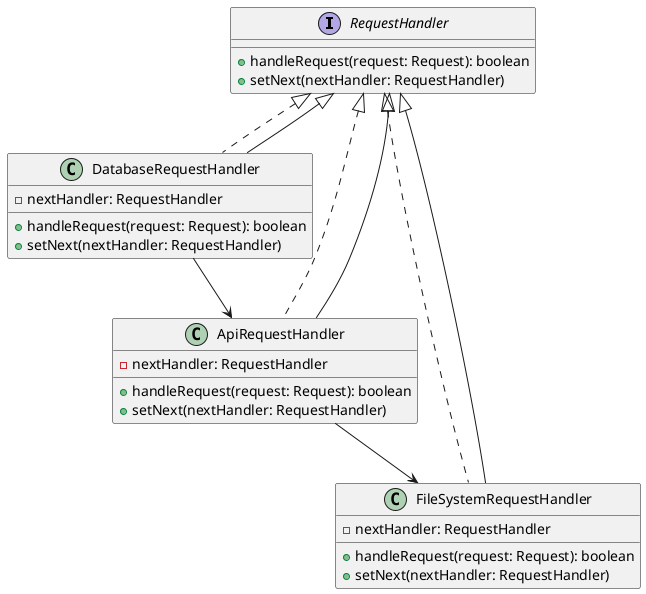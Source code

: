 @startuml
interface RequestHandler {
    +handleRequest(request: Request): boolean
    +setNext(nextHandler: RequestHandler)
}

class DatabaseRequestHandler implements RequestHandler {
    -nextHandler: RequestHandler
    +handleRequest(request: Request): boolean
    +setNext(nextHandler: RequestHandler)
}

class ApiRequestHandler implements RequestHandler {
    -nextHandler: RequestHandler
    +handleRequest(request: Request): boolean
    +setNext(nextHandler: RequestHandler)
}

class FileSystemRequestHandler implements RequestHandler {
    -nextHandler: RequestHandler
    +handleRequest(request: Request): boolean
    +setNext(nextHandler: RequestHandler)
}

RequestHandler <|-- DatabaseRequestHandler
RequestHandler <|-- ApiRequestHandler
RequestHandler <|-- FileSystemRequestHandler
DatabaseRequestHandler --> ApiRequestHandler
ApiRequestHandler --> FileSystemRequestHandler
@enduml